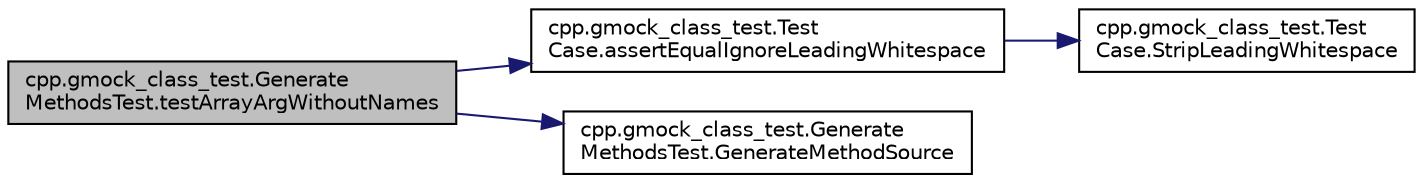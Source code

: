 digraph "cpp.gmock_class_test.GenerateMethodsTest.testArrayArgWithoutNames"
{
  edge [fontname="Helvetica",fontsize="10",labelfontname="Helvetica",labelfontsize="10"];
  node [fontname="Helvetica",fontsize="10",shape=record];
  rankdir="LR";
  Node28 [label="cpp.gmock_class_test.Generate\lMethodsTest.testArrayArgWithoutNames",height=0.2,width=0.4,color="black", fillcolor="grey75", style="filled", fontcolor="black"];
  Node28 -> Node29 [color="midnightblue",fontsize="10",style="solid",fontname="Helvetica"];
  Node29 [label="cpp.gmock_class_test.Test\lCase.assertEqualIgnoreLeadingWhitespace",height=0.2,width=0.4,color="black", fillcolor="white", style="filled",URL="$d0/d8a/classcpp_1_1gmock__class__test_1_1_test_case.html#a68f88bba11511f8c582123d47bf80464"];
  Node29 -> Node30 [color="midnightblue",fontsize="10",style="solid",fontname="Helvetica"];
  Node30 [label="cpp.gmock_class_test.Test\lCase.StripLeadingWhitespace",height=0.2,width=0.4,color="black", fillcolor="white", style="filled",URL="$d0/d8a/classcpp_1_1gmock__class__test_1_1_test_case.html#a366b15717eebc41e397357868c5734c5"];
  Node28 -> Node31 [color="midnightblue",fontsize="10",style="solid",fontname="Helvetica"];
  Node31 [label="cpp.gmock_class_test.Generate\lMethodsTest.GenerateMethodSource",height=0.2,width=0.4,color="black", fillcolor="white", style="filled",URL="$dd/d60/classcpp_1_1gmock__class__test_1_1_generate_methods_test.html#af96a6c9fd394f7e27cf24f86814549c9"];
}
